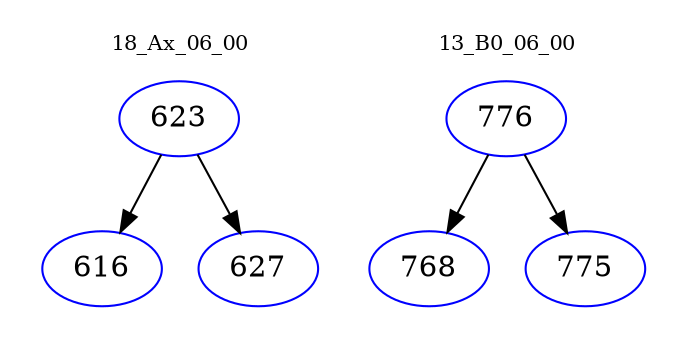 digraph{
subgraph cluster_0 {
color = white
label = "18_Ax_06_00";
fontsize=10;
T0_623 [label="623", color="blue"]
T0_623 -> T0_616 [color="black"]
T0_616 [label="616", color="blue"]
T0_623 -> T0_627 [color="black"]
T0_627 [label="627", color="blue"]
}
subgraph cluster_1 {
color = white
label = "13_B0_06_00";
fontsize=10;
T1_776 [label="776", color="blue"]
T1_776 -> T1_768 [color="black"]
T1_768 [label="768", color="blue"]
T1_776 -> T1_775 [color="black"]
T1_775 [label="775", color="blue"]
}
}
